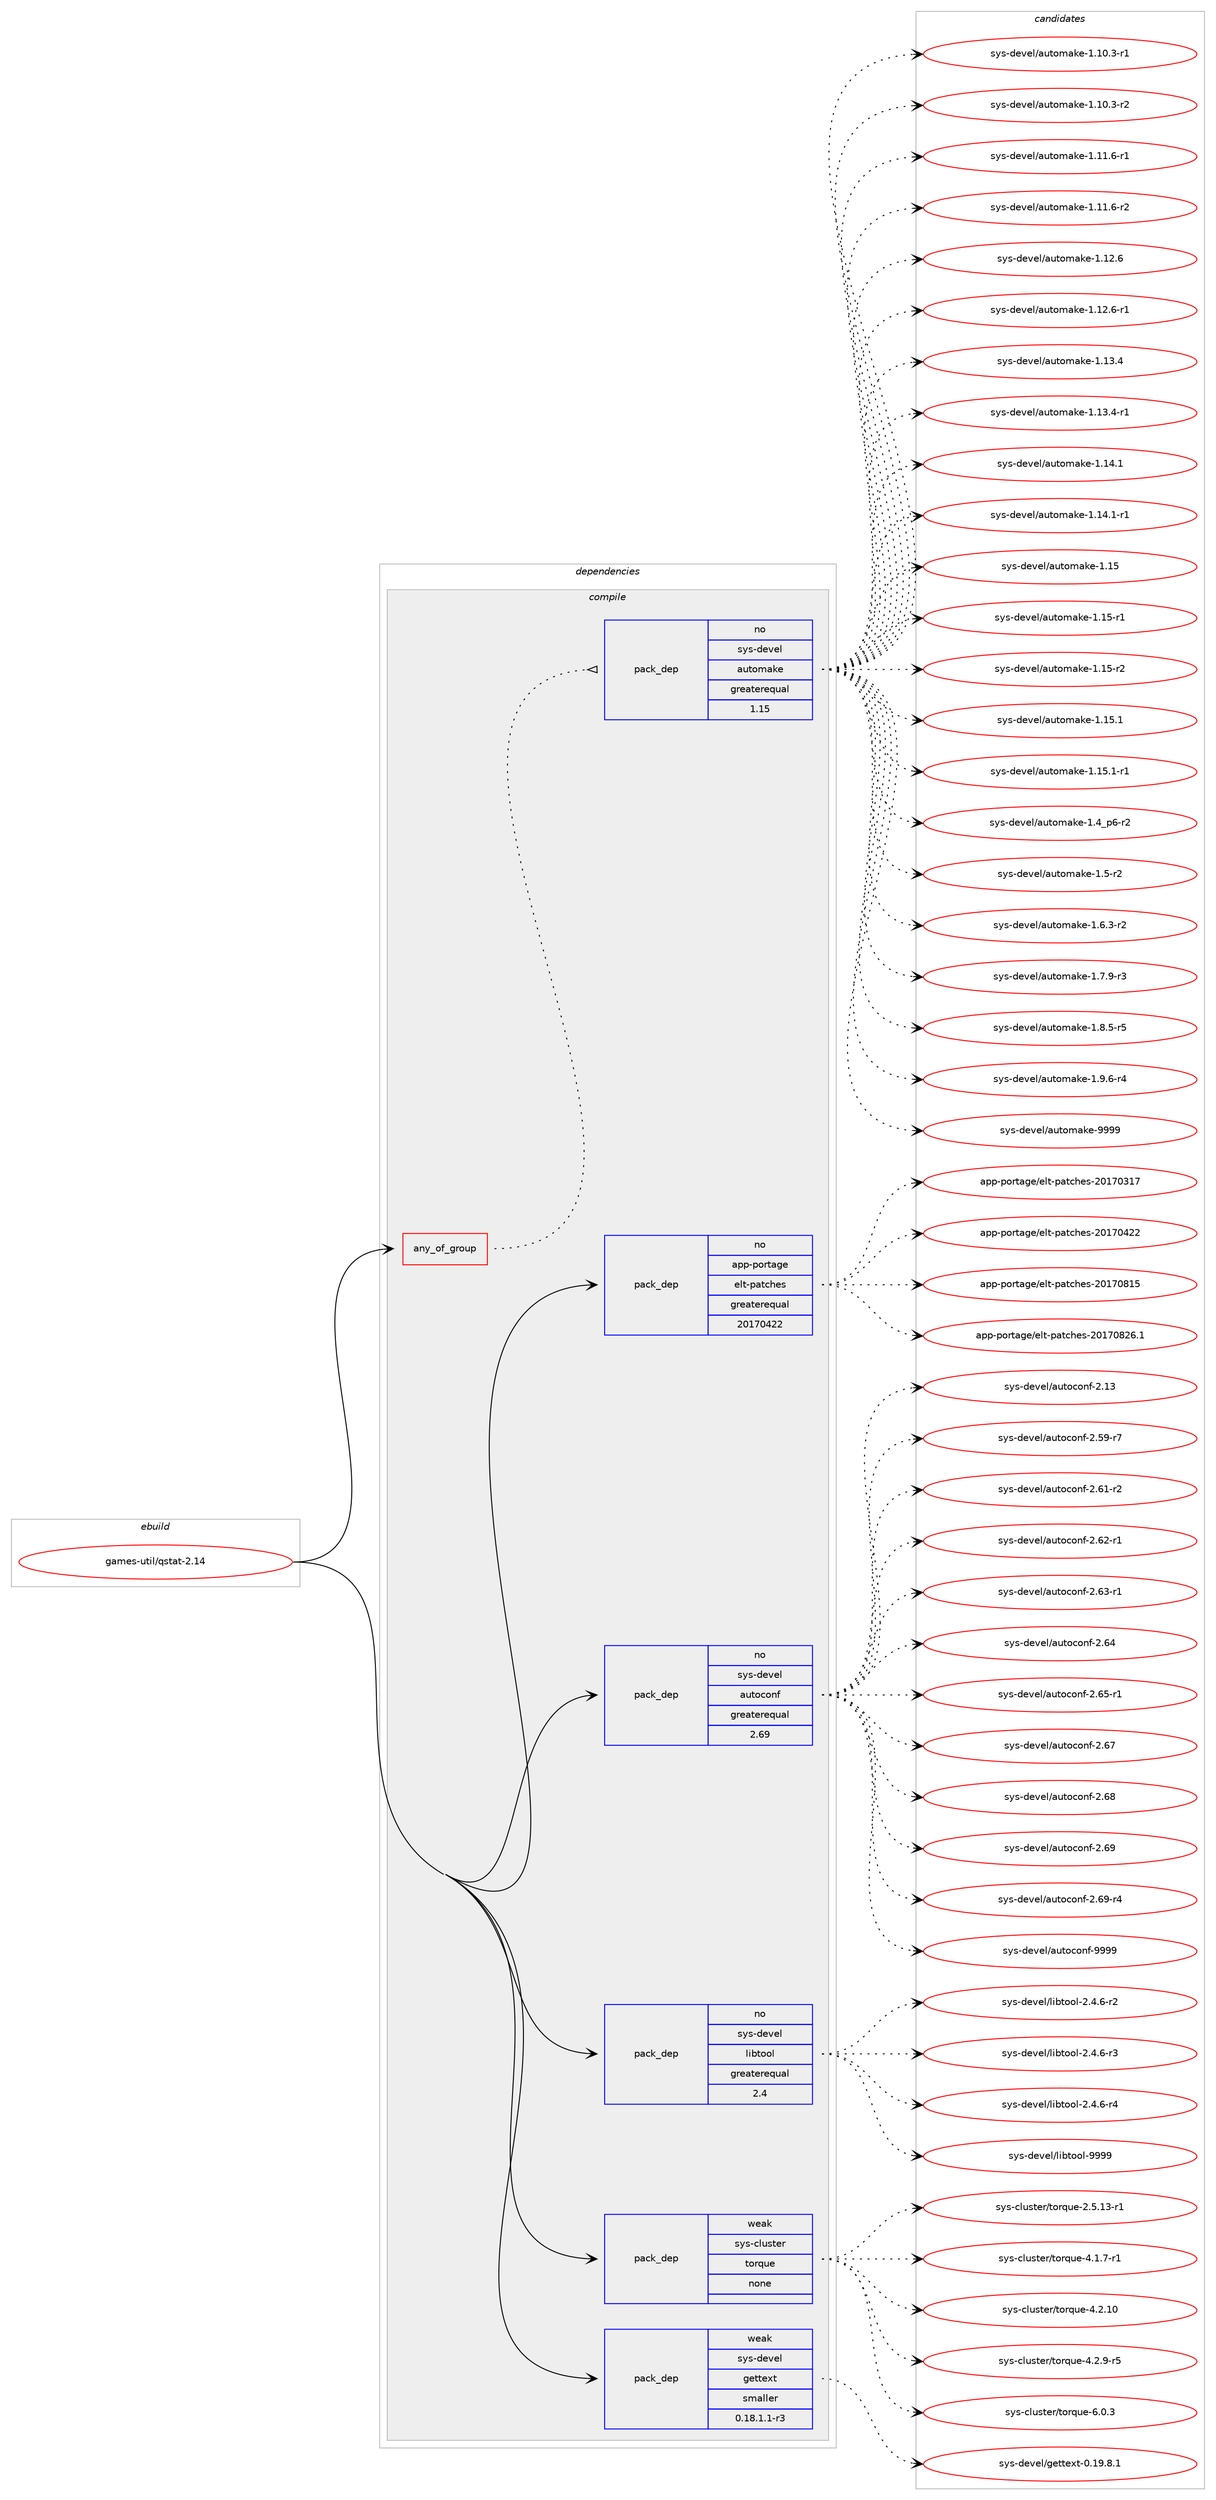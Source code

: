 digraph prolog {

# *************
# Graph options
# *************

newrank=true;
concentrate=true;
compound=true;
graph [rankdir=LR,fontname=Helvetica,fontsize=10,ranksep=1.5];#, ranksep=2.5, nodesep=0.2];
edge  [arrowhead=vee];
node  [fontname=Helvetica,fontsize=10];

# **********
# The ebuild
# **********

subgraph cluster_leftcol {
color=gray;
rank=same;
label=<<i>ebuild</i>>;
id [label="games-util/qstat-2.14", color=red, width=4, href="../games-util/qstat-2.14.svg"];
}

# ****************
# The dependencies
# ****************

subgraph cluster_midcol {
color=gray;
label=<<i>dependencies</i>>;
subgraph cluster_compile {
fillcolor="#eeeeee";
style=filled;
label=<<i>compile</i>>;
subgraph any4726 {
dependency305317 [label=<<TABLE BORDER="0" CELLBORDER="1" CELLSPACING="0" CELLPADDING="4"><TR><TD CELLPADDING="10">any_of_group</TD></TR></TABLE>>, shape=none, color=red];subgraph pack219265 {
dependency305318 [label=<<TABLE BORDER="0" CELLBORDER="1" CELLSPACING="0" CELLPADDING="4" WIDTH="220"><TR><TD ROWSPAN="6" CELLPADDING="30">pack_dep</TD></TR><TR><TD WIDTH="110">no</TD></TR><TR><TD>sys-devel</TD></TR><TR><TD>automake</TD></TR><TR><TD>greaterequal</TD></TR><TR><TD>1.15</TD></TR></TABLE>>, shape=none, color=blue];
}
dependency305317:e -> dependency305318:w [weight=20,style="dotted",arrowhead="oinv"];
}
id:e -> dependency305317:w [weight=20,style="solid",arrowhead="vee"];
subgraph pack219266 {
dependency305319 [label=<<TABLE BORDER="0" CELLBORDER="1" CELLSPACING="0" CELLPADDING="4" WIDTH="220"><TR><TD ROWSPAN="6" CELLPADDING="30">pack_dep</TD></TR><TR><TD WIDTH="110">no</TD></TR><TR><TD>app-portage</TD></TR><TR><TD>elt-patches</TD></TR><TR><TD>greaterequal</TD></TR><TR><TD>20170422</TD></TR></TABLE>>, shape=none, color=blue];
}
id:e -> dependency305319:w [weight=20,style="solid",arrowhead="vee"];
subgraph pack219267 {
dependency305320 [label=<<TABLE BORDER="0" CELLBORDER="1" CELLSPACING="0" CELLPADDING="4" WIDTH="220"><TR><TD ROWSPAN="6" CELLPADDING="30">pack_dep</TD></TR><TR><TD WIDTH="110">no</TD></TR><TR><TD>sys-devel</TD></TR><TR><TD>autoconf</TD></TR><TR><TD>greaterequal</TD></TR><TR><TD>2.69</TD></TR></TABLE>>, shape=none, color=blue];
}
id:e -> dependency305320:w [weight=20,style="solid",arrowhead="vee"];
subgraph pack219268 {
dependency305321 [label=<<TABLE BORDER="0" CELLBORDER="1" CELLSPACING="0" CELLPADDING="4" WIDTH="220"><TR><TD ROWSPAN="6" CELLPADDING="30">pack_dep</TD></TR><TR><TD WIDTH="110">no</TD></TR><TR><TD>sys-devel</TD></TR><TR><TD>libtool</TD></TR><TR><TD>greaterequal</TD></TR><TR><TD>2.4</TD></TR></TABLE>>, shape=none, color=blue];
}
id:e -> dependency305321:w [weight=20,style="solid",arrowhead="vee"];
subgraph pack219269 {
dependency305322 [label=<<TABLE BORDER="0" CELLBORDER="1" CELLSPACING="0" CELLPADDING="4" WIDTH="220"><TR><TD ROWSPAN="6" CELLPADDING="30">pack_dep</TD></TR><TR><TD WIDTH="110">weak</TD></TR><TR><TD>sys-cluster</TD></TR><TR><TD>torque</TD></TR><TR><TD>none</TD></TR><TR><TD></TD></TR></TABLE>>, shape=none, color=blue];
}
id:e -> dependency305322:w [weight=20,style="solid",arrowhead="vee"];
subgraph pack219270 {
dependency305323 [label=<<TABLE BORDER="0" CELLBORDER="1" CELLSPACING="0" CELLPADDING="4" WIDTH="220"><TR><TD ROWSPAN="6" CELLPADDING="30">pack_dep</TD></TR><TR><TD WIDTH="110">weak</TD></TR><TR><TD>sys-devel</TD></TR><TR><TD>gettext</TD></TR><TR><TD>smaller</TD></TR><TR><TD>0.18.1.1-r3</TD></TR></TABLE>>, shape=none, color=blue];
}
id:e -> dependency305323:w [weight=20,style="solid",arrowhead="vee"];
}
subgraph cluster_compileandrun {
fillcolor="#eeeeee";
style=filled;
label=<<i>compile and run</i>>;
}
subgraph cluster_run {
fillcolor="#eeeeee";
style=filled;
label=<<i>run</i>>;
}
}

# **************
# The candidates
# **************

subgraph cluster_choices {
rank=same;
color=gray;
label=<<i>candidates</i>>;

subgraph choice219265 {
color=black;
nodesep=1;
choice11512111545100101118101108479711711611110997107101454946494846514511449 [label="sys-devel/automake-1.10.3-r1", color=red, width=4,href="../sys-devel/automake-1.10.3-r1.svg"];
choice11512111545100101118101108479711711611110997107101454946494846514511450 [label="sys-devel/automake-1.10.3-r2", color=red, width=4,href="../sys-devel/automake-1.10.3-r2.svg"];
choice11512111545100101118101108479711711611110997107101454946494946544511449 [label="sys-devel/automake-1.11.6-r1", color=red, width=4,href="../sys-devel/automake-1.11.6-r1.svg"];
choice11512111545100101118101108479711711611110997107101454946494946544511450 [label="sys-devel/automake-1.11.6-r2", color=red, width=4,href="../sys-devel/automake-1.11.6-r2.svg"];
choice1151211154510010111810110847971171161111099710710145494649504654 [label="sys-devel/automake-1.12.6", color=red, width=4,href="../sys-devel/automake-1.12.6.svg"];
choice11512111545100101118101108479711711611110997107101454946495046544511449 [label="sys-devel/automake-1.12.6-r1", color=red, width=4,href="../sys-devel/automake-1.12.6-r1.svg"];
choice1151211154510010111810110847971171161111099710710145494649514652 [label="sys-devel/automake-1.13.4", color=red, width=4,href="../sys-devel/automake-1.13.4.svg"];
choice11512111545100101118101108479711711611110997107101454946495146524511449 [label="sys-devel/automake-1.13.4-r1", color=red, width=4,href="../sys-devel/automake-1.13.4-r1.svg"];
choice1151211154510010111810110847971171161111099710710145494649524649 [label="sys-devel/automake-1.14.1", color=red, width=4,href="../sys-devel/automake-1.14.1.svg"];
choice11512111545100101118101108479711711611110997107101454946495246494511449 [label="sys-devel/automake-1.14.1-r1", color=red, width=4,href="../sys-devel/automake-1.14.1-r1.svg"];
choice115121115451001011181011084797117116111109971071014549464953 [label="sys-devel/automake-1.15", color=red, width=4,href="../sys-devel/automake-1.15.svg"];
choice1151211154510010111810110847971171161111099710710145494649534511449 [label="sys-devel/automake-1.15-r1", color=red, width=4,href="../sys-devel/automake-1.15-r1.svg"];
choice1151211154510010111810110847971171161111099710710145494649534511450 [label="sys-devel/automake-1.15-r2", color=red, width=4,href="../sys-devel/automake-1.15-r2.svg"];
choice1151211154510010111810110847971171161111099710710145494649534649 [label="sys-devel/automake-1.15.1", color=red, width=4,href="../sys-devel/automake-1.15.1.svg"];
choice11512111545100101118101108479711711611110997107101454946495346494511449 [label="sys-devel/automake-1.15.1-r1", color=red, width=4,href="../sys-devel/automake-1.15.1-r1.svg"];
choice115121115451001011181011084797117116111109971071014549465295112544511450 [label="sys-devel/automake-1.4_p6-r2", color=red, width=4,href="../sys-devel/automake-1.4_p6-r2.svg"];
choice11512111545100101118101108479711711611110997107101454946534511450 [label="sys-devel/automake-1.5-r2", color=red, width=4,href="../sys-devel/automake-1.5-r2.svg"];
choice115121115451001011181011084797117116111109971071014549465446514511450 [label="sys-devel/automake-1.6.3-r2", color=red, width=4,href="../sys-devel/automake-1.6.3-r2.svg"];
choice115121115451001011181011084797117116111109971071014549465546574511451 [label="sys-devel/automake-1.7.9-r3", color=red, width=4,href="../sys-devel/automake-1.7.9-r3.svg"];
choice115121115451001011181011084797117116111109971071014549465646534511453 [label="sys-devel/automake-1.8.5-r5", color=red, width=4,href="../sys-devel/automake-1.8.5-r5.svg"];
choice115121115451001011181011084797117116111109971071014549465746544511452 [label="sys-devel/automake-1.9.6-r4", color=red, width=4,href="../sys-devel/automake-1.9.6-r4.svg"];
choice115121115451001011181011084797117116111109971071014557575757 [label="sys-devel/automake-9999", color=red, width=4,href="../sys-devel/automake-9999.svg"];
dependency305318:e -> choice11512111545100101118101108479711711611110997107101454946494846514511449:w [style=dotted,weight="100"];
dependency305318:e -> choice11512111545100101118101108479711711611110997107101454946494846514511450:w [style=dotted,weight="100"];
dependency305318:e -> choice11512111545100101118101108479711711611110997107101454946494946544511449:w [style=dotted,weight="100"];
dependency305318:e -> choice11512111545100101118101108479711711611110997107101454946494946544511450:w [style=dotted,weight="100"];
dependency305318:e -> choice1151211154510010111810110847971171161111099710710145494649504654:w [style=dotted,weight="100"];
dependency305318:e -> choice11512111545100101118101108479711711611110997107101454946495046544511449:w [style=dotted,weight="100"];
dependency305318:e -> choice1151211154510010111810110847971171161111099710710145494649514652:w [style=dotted,weight="100"];
dependency305318:e -> choice11512111545100101118101108479711711611110997107101454946495146524511449:w [style=dotted,weight="100"];
dependency305318:e -> choice1151211154510010111810110847971171161111099710710145494649524649:w [style=dotted,weight="100"];
dependency305318:e -> choice11512111545100101118101108479711711611110997107101454946495246494511449:w [style=dotted,weight="100"];
dependency305318:e -> choice115121115451001011181011084797117116111109971071014549464953:w [style=dotted,weight="100"];
dependency305318:e -> choice1151211154510010111810110847971171161111099710710145494649534511449:w [style=dotted,weight="100"];
dependency305318:e -> choice1151211154510010111810110847971171161111099710710145494649534511450:w [style=dotted,weight="100"];
dependency305318:e -> choice1151211154510010111810110847971171161111099710710145494649534649:w [style=dotted,weight="100"];
dependency305318:e -> choice11512111545100101118101108479711711611110997107101454946495346494511449:w [style=dotted,weight="100"];
dependency305318:e -> choice115121115451001011181011084797117116111109971071014549465295112544511450:w [style=dotted,weight="100"];
dependency305318:e -> choice11512111545100101118101108479711711611110997107101454946534511450:w [style=dotted,weight="100"];
dependency305318:e -> choice115121115451001011181011084797117116111109971071014549465446514511450:w [style=dotted,weight="100"];
dependency305318:e -> choice115121115451001011181011084797117116111109971071014549465546574511451:w [style=dotted,weight="100"];
dependency305318:e -> choice115121115451001011181011084797117116111109971071014549465646534511453:w [style=dotted,weight="100"];
dependency305318:e -> choice115121115451001011181011084797117116111109971071014549465746544511452:w [style=dotted,weight="100"];
dependency305318:e -> choice115121115451001011181011084797117116111109971071014557575757:w [style=dotted,weight="100"];
}
subgraph choice219266 {
color=black;
nodesep=1;
choice97112112451121111141169710310147101108116451129711699104101115455048495548514955 [label="app-portage/elt-patches-20170317", color=red, width=4,href="../app-portage/elt-patches-20170317.svg"];
choice97112112451121111141169710310147101108116451129711699104101115455048495548525050 [label="app-portage/elt-patches-20170422", color=red, width=4,href="../app-portage/elt-patches-20170422.svg"];
choice97112112451121111141169710310147101108116451129711699104101115455048495548564953 [label="app-portage/elt-patches-20170815", color=red, width=4,href="../app-portage/elt-patches-20170815.svg"];
choice971121124511211111411697103101471011081164511297116991041011154550484955485650544649 [label="app-portage/elt-patches-20170826.1", color=red, width=4,href="../app-portage/elt-patches-20170826.1.svg"];
dependency305319:e -> choice97112112451121111141169710310147101108116451129711699104101115455048495548514955:w [style=dotted,weight="100"];
dependency305319:e -> choice97112112451121111141169710310147101108116451129711699104101115455048495548525050:w [style=dotted,weight="100"];
dependency305319:e -> choice97112112451121111141169710310147101108116451129711699104101115455048495548564953:w [style=dotted,weight="100"];
dependency305319:e -> choice971121124511211111411697103101471011081164511297116991041011154550484955485650544649:w [style=dotted,weight="100"];
}
subgraph choice219267 {
color=black;
nodesep=1;
choice115121115451001011181011084797117116111991111101024550464951 [label="sys-devel/autoconf-2.13", color=red, width=4,href="../sys-devel/autoconf-2.13.svg"];
choice1151211154510010111810110847971171161119911111010245504653574511455 [label="sys-devel/autoconf-2.59-r7", color=red, width=4,href="../sys-devel/autoconf-2.59-r7.svg"];
choice1151211154510010111810110847971171161119911111010245504654494511450 [label="sys-devel/autoconf-2.61-r2", color=red, width=4,href="../sys-devel/autoconf-2.61-r2.svg"];
choice1151211154510010111810110847971171161119911111010245504654504511449 [label="sys-devel/autoconf-2.62-r1", color=red, width=4,href="../sys-devel/autoconf-2.62-r1.svg"];
choice1151211154510010111810110847971171161119911111010245504654514511449 [label="sys-devel/autoconf-2.63-r1", color=red, width=4,href="../sys-devel/autoconf-2.63-r1.svg"];
choice115121115451001011181011084797117116111991111101024550465452 [label="sys-devel/autoconf-2.64", color=red, width=4,href="../sys-devel/autoconf-2.64.svg"];
choice1151211154510010111810110847971171161119911111010245504654534511449 [label="sys-devel/autoconf-2.65-r1", color=red, width=4,href="../sys-devel/autoconf-2.65-r1.svg"];
choice115121115451001011181011084797117116111991111101024550465455 [label="sys-devel/autoconf-2.67", color=red, width=4,href="../sys-devel/autoconf-2.67.svg"];
choice115121115451001011181011084797117116111991111101024550465456 [label="sys-devel/autoconf-2.68", color=red, width=4,href="../sys-devel/autoconf-2.68.svg"];
choice115121115451001011181011084797117116111991111101024550465457 [label="sys-devel/autoconf-2.69", color=red, width=4,href="../sys-devel/autoconf-2.69.svg"];
choice1151211154510010111810110847971171161119911111010245504654574511452 [label="sys-devel/autoconf-2.69-r4", color=red, width=4,href="../sys-devel/autoconf-2.69-r4.svg"];
choice115121115451001011181011084797117116111991111101024557575757 [label="sys-devel/autoconf-9999", color=red, width=4,href="../sys-devel/autoconf-9999.svg"];
dependency305320:e -> choice115121115451001011181011084797117116111991111101024550464951:w [style=dotted,weight="100"];
dependency305320:e -> choice1151211154510010111810110847971171161119911111010245504653574511455:w [style=dotted,weight="100"];
dependency305320:e -> choice1151211154510010111810110847971171161119911111010245504654494511450:w [style=dotted,weight="100"];
dependency305320:e -> choice1151211154510010111810110847971171161119911111010245504654504511449:w [style=dotted,weight="100"];
dependency305320:e -> choice1151211154510010111810110847971171161119911111010245504654514511449:w [style=dotted,weight="100"];
dependency305320:e -> choice115121115451001011181011084797117116111991111101024550465452:w [style=dotted,weight="100"];
dependency305320:e -> choice1151211154510010111810110847971171161119911111010245504654534511449:w [style=dotted,weight="100"];
dependency305320:e -> choice115121115451001011181011084797117116111991111101024550465455:w [style=dotted,weight="100"];
dependency305320:e -> choice115121115451001011181011084797117116111991111101024550465456:w [style=dotted,weight="100"];
dependency305320:e -> choice115121115451001011181011084797117116111991111101024550465457:w [style=dotted,weight="100"];
dependency305320:e -> choice1151211154510010111810110847971171161119911111010245504654574511452:w [style=dotted,weight="100"];
dependency305320:e -> choice115121115451001011181011084797117116111991111101024557575757:w [style=dotted,weight="100"];
}
subgraph choice219268 {
color=black;
nodesep=1;
choice1151211154510010111810110847108105981161111111084550465246544511450 [label="sys-devel/libtool-2.4.6-r2", color=red, width=4,href="../sys-devel/libtool-2.4.6-r2.svg"];
choice1151211154510010111810110847108105981161111111084550465246544511451 [label="sys-devel/libtool-2.4.6-r3", color=red, width=4,href="../sys-devel/libtool-2.4.6-r3.svg"];
choice1151211154510010111810110847108105981161111111084550465246544511452 [label="sys-devel/libtool-2.4.6-r4", color=red, width=4,href="../sys-devel/libtool-2.4.6-r4.svg"];
choice1151211154510010111810110847108105981161111111084557575757 [label="sys-devel/libtool-9999", color=red, width=4,href="../sys-devel/libtool-9999.svg"];
dependency305321:e -> choice1151211154510010111810110847108105981161111111084550465246544511450:w [style=dotted,weight="100"];
dependency305321:e -> choice1151211154510010111810110847108105981161111111084550465246544511451:w [style=dotted,weight="100"];
dependency305321:e -> choice1151211154510010111810110847108105981161111111084550465246544511452:w [style=dotted,weight="100"];
dependency305321:e -> choice1151211154510010111810110847108105981161111111084557575757:w [style=dotted,weight="100"];
}
subgraph choice219269 {
color=black;
nodesep=1;
choice115121115459910811711511610111447116111114113117101455046534649514511449 [label="sys-cluster/torque-2.5.13-r1", color=red, width=4,href="../sys-cluster/torque-2.5.13-r1.svg"];
choice1151211154599108117115116101114471161111141131171014552464946554511449 [label="sys-cluster/torque-4.1.7-r1", color=red, width=4,href="../sys-cluster/torque-4.1.7-r1.svg"];
choice11512111545991081171151161011144711611111411311710145524650464948 [label="sys-cluster/torque-4.2.10", color=red, width=4,href="../sys-cluster/torque-4.2.10.svg"];
choice1151211154599108117115116101114471161111141131171014552465046574511453 [label="sys-cluster/torque-4.2.9-r5", color=red, width=4,href="../sys-cluster/torque-4.2.9-r5.svg"];
choice115121115459910811711511610111447116111114113117101455446484651 [label="sys-cluster/torque-6.0.3", color=red, width=4,href="../sys-cluster/torque-6.0.3.svg"];
dependency305322:e -> choice115121115459910811711511610111447116111114113117101455046534649514511449:w [style=dotted,weight="100"];
dependency305322:e -> choice1151211154599108117115116101114471161111141131171014552464946554511449:w [style=dotted,weight="100"];
dependency305322:e -> choice11512111545991081171151161011144711611111411311710145524650464948:w [style=dotted,weight="100"];
dependency305322:e -> choice1151211154599108117115116101114471161111141131171014552465046574511453:w [style=dotted,weight="100"];
dependency305322:e -> choice115121115459910811711511610111447116111114113117101455446484651:w [style=dotted,weight="100"];
}
subgraph choice219270 {
color=black;
nodesep=1;
choice1151211154510010111810110847103101116116101120116454846495746564649 [label="sys-devel/gettext-0.19.8.1", color=red, width=4,href="../sys-devel/gettext-0.19.8.1.svg"];
dependency305323:e -> choice1151211154510010111810110847103101116116101120116454846495746564649:w [style=dotted,weight="100"];
}
}

}
